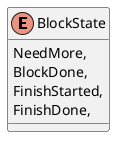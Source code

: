 @startuml
enum BlockState {
    NeedMore,
    BlockDone,
    FinishStarted,
    FinishDone,
}
@enduml
